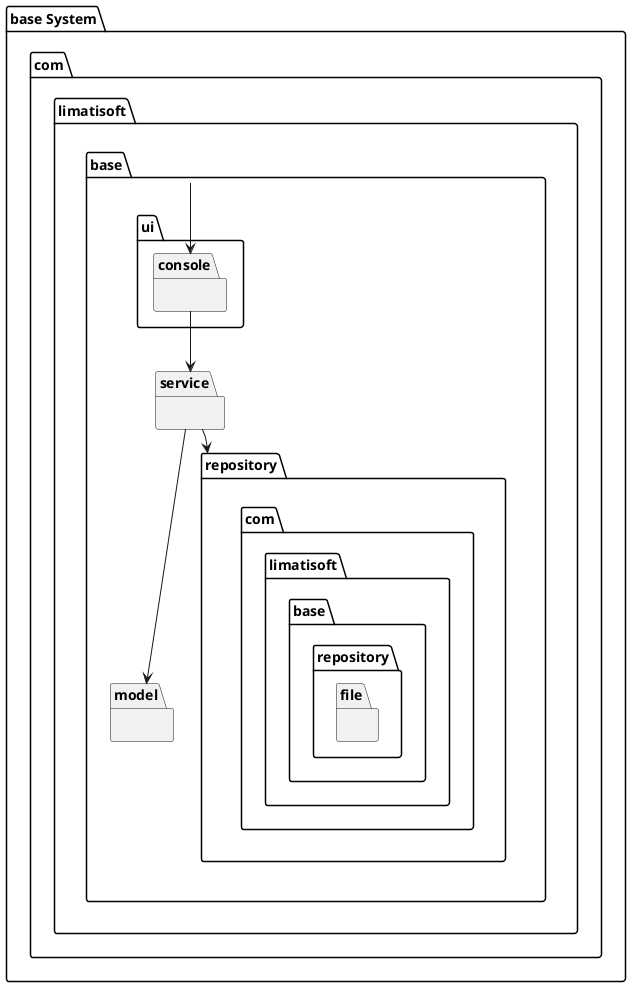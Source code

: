 @startuml
package "base System" {
 	package "com.limatisoft.base" {
    }
    
    package "com.limatisoft.base.ui.console" {
    }
    
    package "com.limatisoft.base.service" {
    }

    package "com.limatisoft.base.model" {
    }

    package "com.limatisoft.base.repository" {
    	package "com.limatisoft.base.repository.file" {
    
    	}
    }
    
    "com.limatisoft.base" --> "com.limatisoft.base.ui.console"
    "com.limatisoft.base.ui.console" --> "com.limatisoft.base.service" 
    "com.limatisoft.base.service" --> "com.limatisoft.base.model"
    "com.limatisoft.base.service" --> "com.limatisoft.base.repository"
}
@enduml

